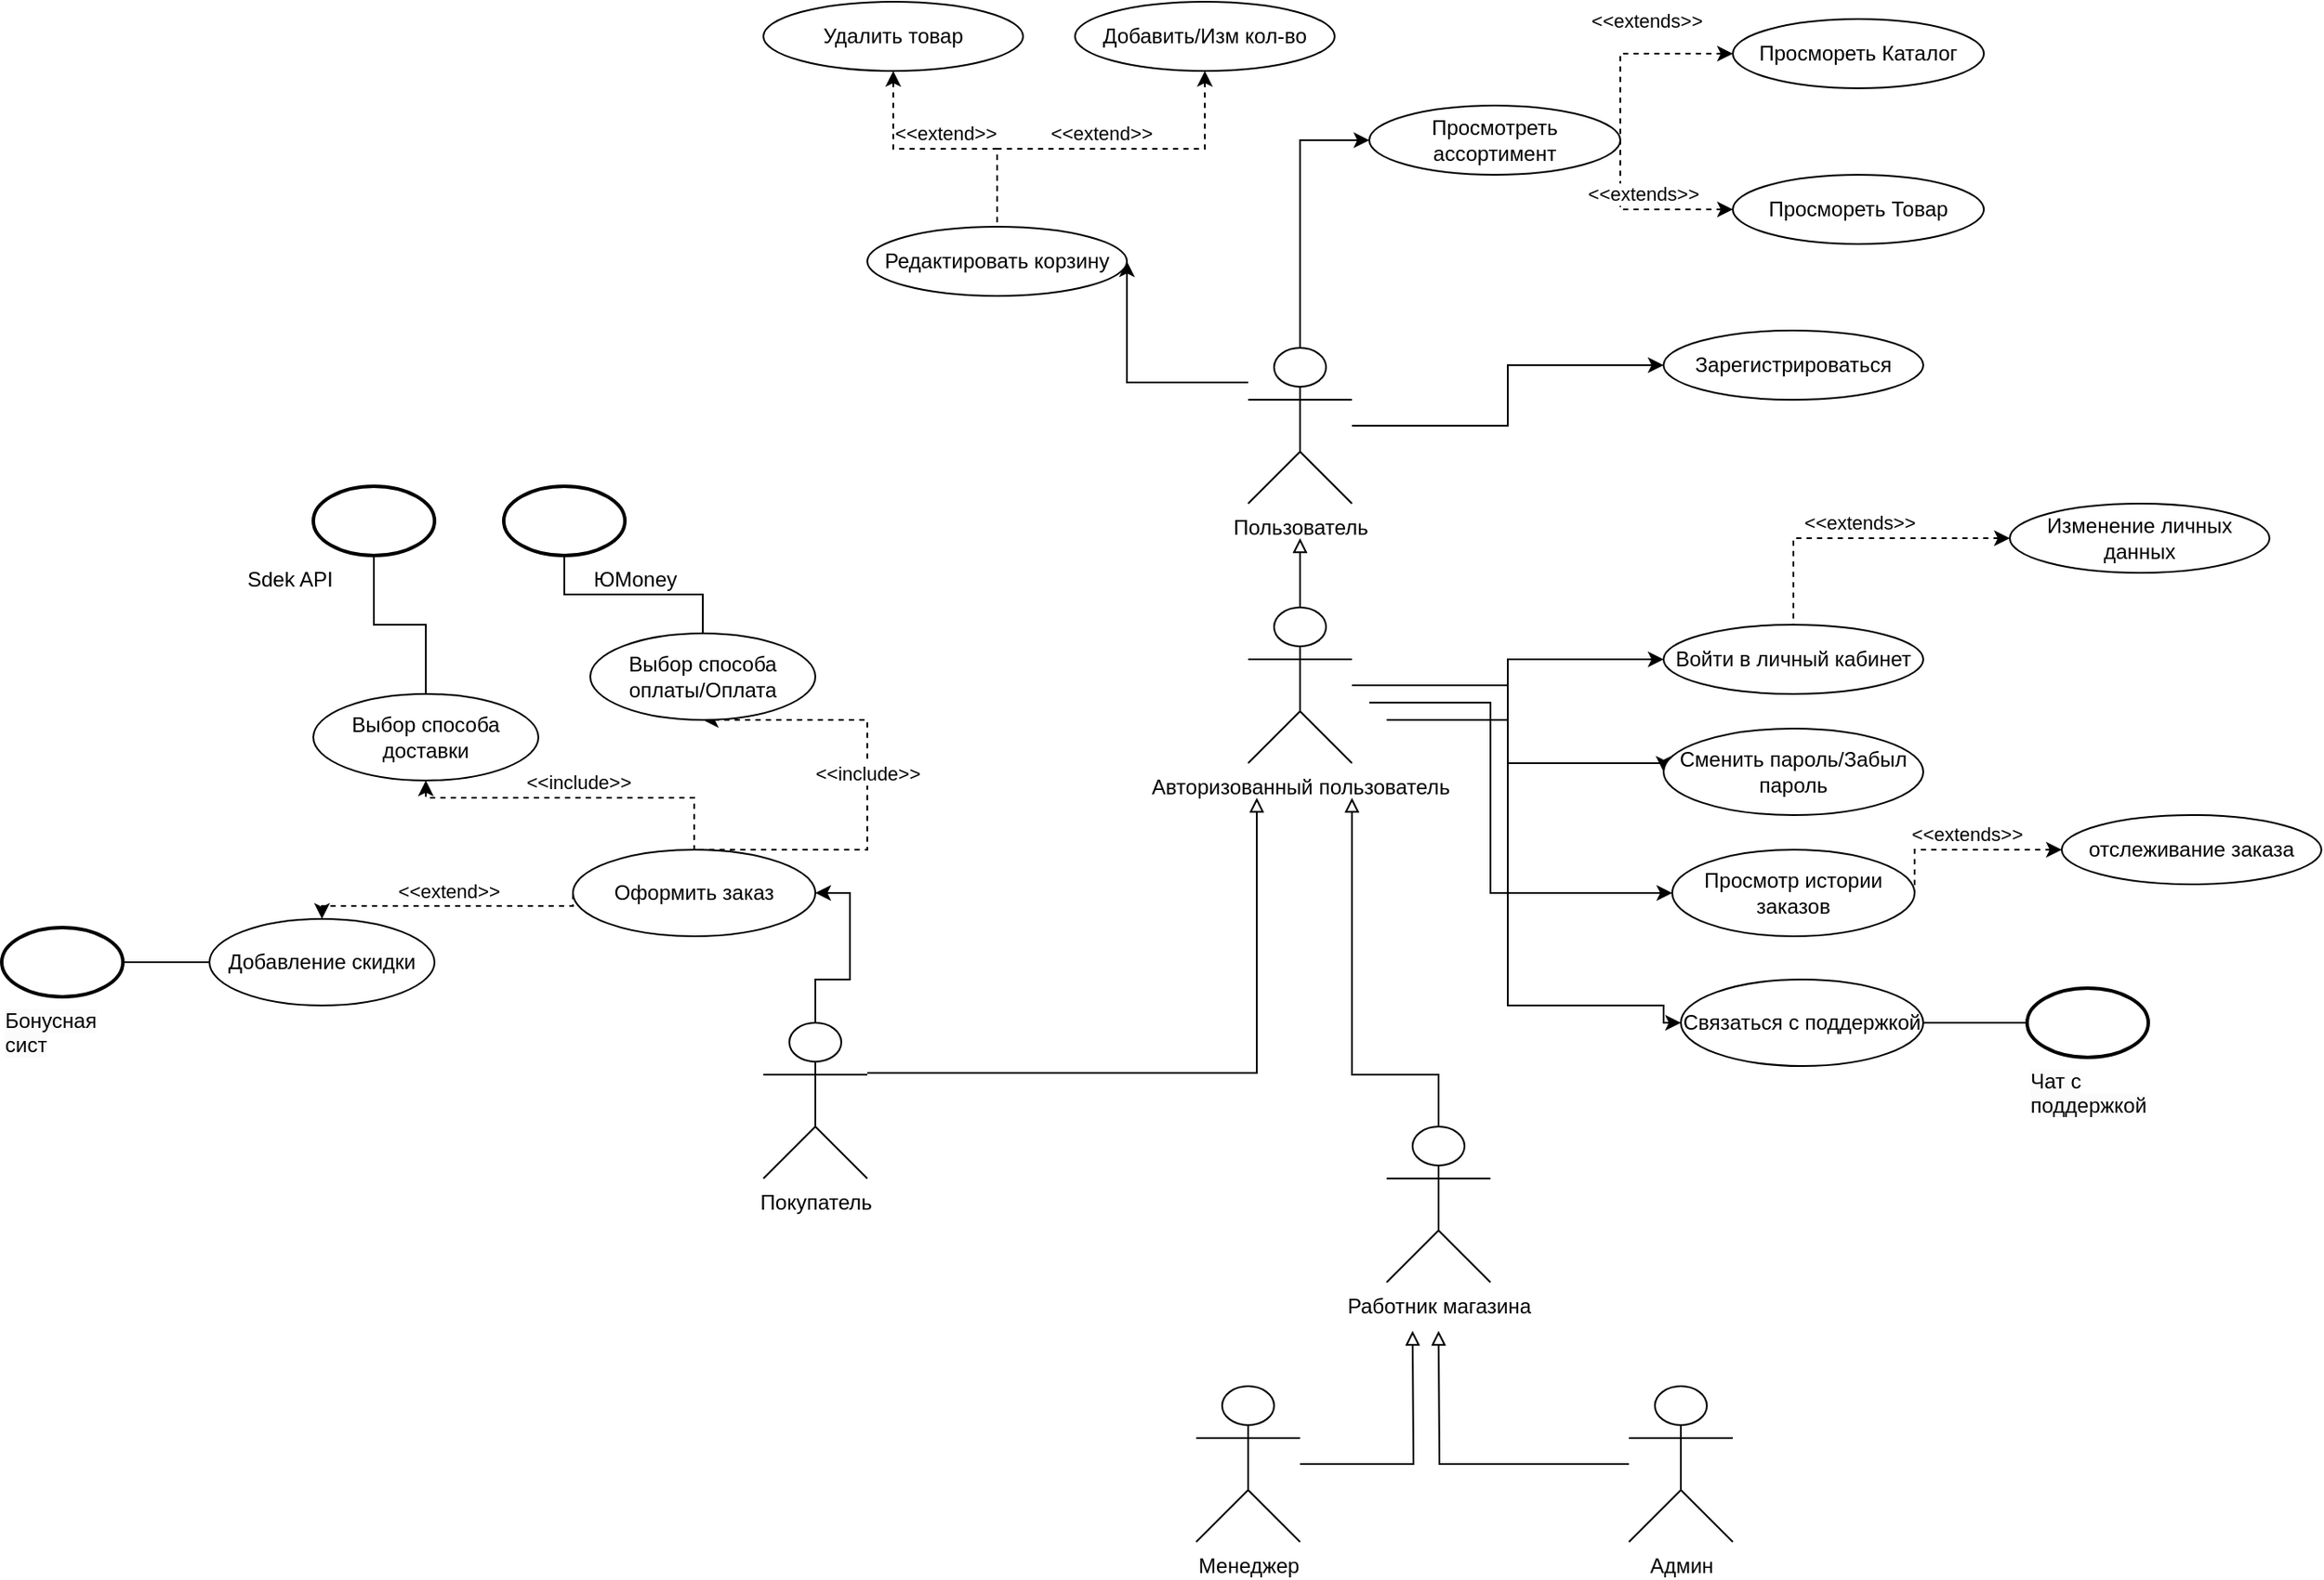 <mxfile version="21.2.3" type="github">
  <diagram name="Страница 1" id="U1xqJHUzydo6yp9vONbx">
    <mxGraphModel dx="1384" dy="1666" grid="1" gridSize="10" guides="1" tooltips="1" connect="1" arrows="1" fold="1" page="1" pageScale="1" pageWidth="827" pageHeight="1169" math="0" shadow="0">
      <root>
        <mxCell id="0" />
        <mxCell id="1" parent="0" />
        <mxCell id="ZCOLePGc4VJZHk0aJ3vH-22" style="edgeStyle=orthogonalEdgeStyle;rounded=0;orthogonalLoop=1;jettySize=auto;html=1;entryX=0;entryY=0.5;entryDx=0;entryDy=0;" edge="1" parent="1" source="ZCOLePGc4VJZHk0aJ3vH-1" target="ZCOLePGc4VJZHk0aJ3vH-21">
          <mxGeometry relative="1" as="geometry">
            <mxPoint x="710" y="110" as="targetPoint" />
            <Array as="points">
              <mxPoint x="550" y="55" />
              <mxPoint x="550" y="100" />
              <mxPoint x="640" y="100" />
            </Array>
          </mxGeometry>
        </mxCell>
        <mxCell id="ZCOLePGc4VJZHk0aJ3vH-23" style="edgeStyle=orthogonalEdgeStyle;rounded=0;orthogonalLoop=1;jettySize=auto;html=1;entryX=0;entryY=0.5;entryDx=0;entryDy=0;" edge="1" parent="1" source="ZCOLePGc4VJZHk0aJ3vH-1" target="ZCOLePGc4VJZHk0aJ3vH-16">
          <mxGeometry relative="1" as="geometry" />
        </mxCell>
        <mxCell id="ZCOLePGc4VJZHk0aJ3vH-28" style="edgeStyle=orthogonalEdgeStyle;rounded=0;orthogonalLoop=1;jettySize=auto;html=1;entryX=0;entryY=0.5;entryDx=0;entryDy=0;" edge="1" parent="1" source="ZCOLePGc4VJZHk0aJ3vH-30" target="ZCOLePGc4VJZHk0aJ3vH-67">
          <mxGeometry relative="1" as="geometry">
            <mxPoint x="530" y="30" as="targetPoint" />
          </mxGeometry>
        </mxCell>
        <mxCell id="ZCOLePGc4VJZHk0aJ3vH-1" value="Авторизованный пользователь" style="shape=umlActor;verticalLabelPosition=bottom;verticalAlign=top;html=1;outlineConnect=0;" vertex="1" parent="1">
          <mxGeometry x="400" y="10" width="60" height="90" as="geometry" />
        </mxCell>
        <mxCell id="ZCOLePGc4VJZHk0aJ3vH-9" style="edgeStyle=orthogonalEdgeStyle;rounded=0;orthogonalLoop=1;jettySize=auto;html=1;endArrow=block;endFill=0;" edge="1" parent="1" source="ZCOLePGc4VJZHk0aJ3vH-3">
          <mxGeometry relative="1" as="geometry">
            <mxPoint x="460" y="120" as="targetPoint" />
            <Array as="points">
              <mxPoint x="460" y="280" />
            </Array>
          </mxGeometry>
        </mxCell>
        <mxCell id="ZCOLePGc4VJZHk0aJ3vH-3" value="Работник магазина&lt;br&gt;" style="shape=umlActor;verticalLabelPosition=bottom;verticalAlign=top;html=1;outlineConnect=0;" vertex="1" parent="1">
          <mxGeometry x="480" y="310" width="60" height="90" as="geometry" />
        </mxCell>
        <mxCell id="ZCOLePGc4VJZHk0aJ3vH-8" style="edgeStyle=orthogonalEdgeStyle;rounded=0;orthogonalLoop=1;jettySize=auto;html=1;endArrow=block;endFill=0;" edge="1" parent="1" source="ZCOLePGc4VJZHk0aJ3vH-7">
          <mxGeometry relative="1" as="geometry">
            <mxPoint x="405" y="120" as="targetPoint" />
            <Array as="points">
              <mxPoint x="405" y="279" />
            </Array>
          </mxGeometry>
        </mxCell>
        <mxCell id="ZCOLePGc4VJZHk0aJ3vH-19" style="edgeStyle=orthogonalEdgeStyle;rounded=0;orthogonalLoop=1;jettySize=auto;html=1;entryX=1;entryY=0.5;entryDx=0;entryDy=0;" edge="1" parent="1" source="ZCOLePGc4VJZHk0aJ3vH-7" target="ZCOLePGc4VJZHk0aJ3vH-17">
          <mxGeometry relative="1" as="geometry" />
        </mxCell>
        <mxCell id="ZCOLePGc4VJZHk0aJ3vH-7" value="Покупатель&lt;br&gt;" style="shape=umlActor;verticalLabelPosition=bottom;verticalAlign=top;html=1;outlineConnect=0;" vertex="1" parent="1">
          <mxGeometry x="120" y="250" width="60" height="90" as="geometry" />
        </mxCell>
        <mxCell id="ZCOLePGc4VJZHk0aJ3vH-11" value="Менеджер" style="shape=umlActor;verticalLabelPosition=bottom;verticalAlign=top;html=1;outlineConnect=0;" vertex="1" parent="1">
          <mxGeometry x="370" y="460" width="60" height="90" as="geometry" />
        </mxCell>
        <mxCell id="ZCOLePGc4VJZHk0aJ3vH-12" value="Админ&lt;br&gt;" style="shape=umlActor;verticalLabelPosition=bottom;verticalAlign=top;html=1;outlineConnect=0;" vertex="1" parent="1">
          <mxGeometry x="620" y="460" width="60" height="90" as="geometry" />
        </mxCell>
        <mxCell id="ZCOLePGc4VJZHk0aJ3vH-13" style="edgeStyle=orthogonalEdgeStyle;rounded=0;orthogonalLoop=1;jettySize=auto;html=1;endArrow=block;endFill=0;" edge="1" parent="1" source="ZCOLePGc4VJZHk0aJ3vH-11">
          <mxGeometry relative="1" as="geometry">
            <mxPoint x="495" y="428" as="targetPoint" />
            <mxPoint x="490" y="379" as="sourcePoint" />
          </mxGeometry>
        </mxCell>
        <mxCell id="ZCOLePGc4VJZHk0aJ3vH-15" style="edgeStyle=orthogonalEdgeStyle;rounded=0;orthogonalLoop=1;jettySize=auto;html=1;endArrow=block;endFill=0;" edge="1" parent="1" source="ZCOLePGc4VJZHk0aJ3vH-12">
          <mxGeometry relative="1" as="geometry">
            <mxPoint x="510" y="428" as="targetPoint" />
            <mxPoint x="410" y="528" as="sourcePoint" />
          </mxGeometry>
        </mxCell>
        <mxCell id="ZCOLePGc4VJZHk0aJ3vH-16" value="Войти в личный кабинет" style="ellipse;whiteSpace=wrap;html=1;" vertex="1" parent="1">
          <mxGeometry x="640" y="20" width="150" height="40" as="geometry" />
        </mxCell>
        <mxCell id="ZCOLePGc4VJZHk0aJ3vH-17" value="Оформить заказ" style="ellipse;whiteSpace=wrap;html=1;" vertex="1" parent="1">
          <mxGeometry x="10" y="150" width="140" height="50" as="geometry" />
        </mxCell>
        <mxCell id="ZCOLePGc4VJZHk0aJ3vH-21" value="Сменить пароль/Забыл пароль" style="ellipse;whiteSpace=wrap;html=1;" vertex="1" parent="1">
          <mxGeometry x="640" y="80" width="150" height="50" as="geometry" />
        </mxCell>
        <mxCell id="ZCOLePGc4VJZHk0aJ3vH-29" value="Просмотреть ассортимент" style="ellipse;whiteSpace=wrap;html=1;" vertex="1" parent="1">
          <mxGeometry x="470" y="-280" width="145" height="40" as="geometry" />
        </mxCell>
        <mxCell id="ZCOLePGc4VJZHk0aJ3vH-35" style="edgeStyle=orthogonalEdgeStyle;rounded=0;orthogonalLoop=1;jettySize=auto;html=1;entryX=1;entryY=0.5;entryDx=0;entryDy=0;" edge="1" parent="1" source="ZCOLePGc4VJZHk0aJ3vH-30" target="ZCOLePGc4VJZHk0aJ3vH-33">
          <mxGeometry relative="1" as="geometry">
            <Array as="points">
              <mxPoint x="380" y="-120" />
              <mxPoint x="380" y="-120" />
            </Array>
          </mxGeometry>
        </mxCell>
        <mxCell id="ZCOLePGc4VJZHk0aJ3vH-36" style="edgeStyle=orthogonalEdgeStyle;rounded=0;orthogonalLoop=1;jettySize=auto;html=1;entryX=0;entryY=0.5;entryDx=0;entryDy=0;" edge="1" parent="1" source="ZCOLePGc4VJZHk0aJ3vH-30" target="ZCOLePGc4VJZHk0aJ3vH-29">
          <mxGeometry relative="1" as="geometry">
            <mxPoint x="420" y="-260" as="targetPoint" />
            <Array as="points">
              <mxPoint x="430" y="-260" />
            </Array>
          </mxGeometry>
        </mxCell>
        <mxCell id="ZCOLePGc4VJZHk0aJ3vH-30" value="Пользователь&lt;br&gt;" style="shape=umlActor;verticalLabelPosition=bottom;verticalAlign=top;html=1;outlineConnect=0;" vertex="1" parent="1">
          <mxGeometry x="400" y="-140" width="60" height="90" as="geometry" />
        </mxCell>
        <mxCell id="ZCOLePGc4VJZHk0aJ3vH-32" style="edgeStyle=orthogonalEdgeStyle;rounded=0;orthogonalLoop=1;jettySize=auto;html=1;endArrow=block;endFill=0;" edge="1" parent="1" source="ZCOLePGc4VJZHk0aJ3vH-1">
          <mxGeometry relative="1" as="geometry">
            <mxPoint x="380" y="289" as="sourcePoint" />
            <mxPoint x="430" y="-30" as="targetPoint" />
            <Array as="points" />
          </mxGeometry>
        </mxCell>
        <mxCell id="ZCOLePGc4VJZHk0aJ3vH-33" value="Редактировать корзину" style="ellipse;whiteSpace=wrap;html=1;" vertex="1" parent="1">
          <mxGeometry x="180" y="-210" width="150" height="40" as="geometry" />
        </mxCell>
        <mxCell id="ZCOLePGc4VJZHk0aJ3vH-43" value="&amp;lt;&amp;lt;extend&amp;gt;&amp;gt;" style="html=1;verticalAlign=bottom;endArrow=none;dashed=1;endSize=8;edgeStyle=elbowEdgeStyle;elbow=vertical;curved=0;rounded=0;startArrow=classic;startFill=1;endFill=0;entryX=0.5;entryY=0;entryDx=0;entryDy=0;exitX=0.5;exitY=1;exitDx=0;exitDy=0;" edge="1" parent="1" source="ZCOLePGc4VJZHk0aJ3vH-45" target="ZCOLePGc4VJZHk0aJ3vH-33">
          <mxGeometry relative="1" as="geometry">
            <mxPoint x="260" y="-260" as="sourcePoint" />
            <mxPoint x="200" y="-240" as="targetPoint" />
          </mxGeometry>
        </mxCell>
        <mxCell id="ZCOLePGc4VJZHk0aJ3vH-45" value="Добавить/Изм кол-во" style="ellipse;whiteSpace=wrap;html=1;" vertex="1" parent="1">
          <mxGeometry x="300" y="-340" width="150" height="40" as="geometry" />
        </mxCell>
        <mxCell id="ZCOLePGc4VJZHk0aJ3vH-46" value="Удалить товар" style="ellipse;whiteSpace=wrap;html=1;" vertex="1" parent="1">
          <mxGeometry x="120" y="-340" width="150" height="40" as="geometry" />
        </mxCell>
        <mxCell id="ZCOLePGc4VJZHk0aJ3vH-47" value="&amp;lt;&amp;lt;extend&amp;gt;&amp;gt;" style="html=1;verticalAlign=bottom;endArrow=none;dashed=1;endSize=8;edgeStyle=elbowEdgeStyle;elbow=vertical;curved=0;rounded=0;startArrow=classic;startFill=1;endFill=0;entryX=0.5;entryY=0;entryDx=0;entryDy=0;exitX=0.5;exitY=1;exitDx=0;exitDy=0;" edge="1" parent="1" source="ZCOLePGc4VJZHk0aJ3vH-46" target="ZCOLePGc4VJZHk0aJ3vH-33">
          <mxGeometry relative="1" as="geometry">
            <mxPoint x="375" y="-240" as="sourcePoint" />
            <mxPoint x="270" y="-165" as="targetPoint" />
          </mxGeometry>
        </mxCell>
        <mxCell id="ZCOLePGc4VJZHk0aJ3vH-52" value="Просмореть Каталог" style="ellipse;whiteSpace=wrap;html=1;" vertex="1" parent="1">
          <mxGeometry x="680" y="-330" width="145" height="40" as="geometry" />
        </mxCell>
        <mxCell id="ZCOLePGc4VJZHk0aJ3vH-53" value="Просмореть Товар" style="ellipse;whiteSpace=wrap;html=1;" vertex="1" parent="1">
          <mxGeometry x="680" y="-240" width="145" height="40" as="geometry" />
        </mxCell>
        <mxCell id="ZCOLePGc4VJZHk0aJ3vH-55" value="&amp;lt;&amp;lt;extends&amp;gt;&amp;gt;" style="html=1;verticalAlign=bottom;endArrow=none;dashed=1;endSize=8;edgeStyle=elbowEdgeStyle;elbow=vertical;curved=0;rounded=0;startArrow=classic;startFill=1;endFill=0;entryX=1;entryY=0.5;entryDx=0;entryDy=0;exitX=0;exitY=0.5;exitDx=0;exitDy=0;" edge="1" parent="1" source="ZCOLePGc4VJZHk0aJ3vH-52" target="ZCOLePGc4VJZHk0aJ3vH-29">
          <mxGeometry x="-0.13" y="-10" relative="1" as="geometry">
            <mxPoint x="285" y="-180" as="sourcePoint" />
            <mxPoint x="175" y="-130" as="targetPoint" />
            <Array as="points">
              <mxPoint x="560" y="-310" />
              <mxPoint x="560" y="-330" />
            </Array>
            <mxPoint as="offset" />
          </mxGeometry>
        </mxCell>
        <mxCell id="ZCOLePGc4VJZHk0aJ3vH-56" value="&amp;lt;&amp;lt;extends&amp;gt;&amp;gt;" style="html=1;verticalAlign=bottom;endArrow=none;dashed=1;endSize=8;edgeStyle=elbowEdgeStyle;elbow=vertical;curved=0;rounded=0;startArrow=classic;startFill=1;endFill=0;entryX=1;entryY=0.5;entryDx=0;entryDy=0;exitX=0;exitY=0.5;exitDx=0;exitDy=0;" edge="1" parent="1" source="ZCOLePGc4VJZHk0aJ3vH-53" target="ZCOLePGc4VJZHk0aJ3vH-29">
          <mxGeometry x="-0.003" relative="1" as="geometry">
            <mxPoint x="728" y="-340" as="sourcePoint" />
            <mxPoint x="553" y="-270" as="targetPoint" />
            <Array as="points">
              <mxPoint x="650" y="-220" />
            </Array>
            <mxPoint as="offset" />
          </mxGeometry>
        </mxCell>
        <mxCell id="ZCOLePGc4VJZHk0aJ3vH-57" value="&amp;lt;&amp;lt;include&amp;gt;&amp;gt;" style="html=1;verticalAlign=bottom;endArrow=none;dashed=1;endSize=8;edgeStyle=elbowEdgeStyle;elbow=vertical;curved=0;rounded=0;startArrow=classic;startFill=1;endFill=0;entryX=0.5;entryY=0;entryDx=0;entryDy=0;exitX=0.5;exitY=1;exitDx=0;exitDy=0;" edge="1" parent="1" source="ZCOLePGc4VJZHk0aJ3vH-58" target="ZCOLePGc4VJZHk0aJ3vH-17">
          <mxGeometry relative="1" as="geometry">
            <mxPoint x="200" y="70" as="sourcePoint" />
            <mxPoint x="132.5" y="40" as="targetPoint" />
            <Array as="points">
              <mxPoint x="180" y="90" />
            </Array>
            <mxPoint as="offset" />
          </mxGeometry>
        </mxCell>
        <mxCell id="ZCOLePGc4VJZHk0aJ3vH-58" value="Выбор способа оплаты/Оплата" style="ellipse;whiteSpace=wrap;html=1;" vertex="1" parent="1">
          <mxGeometry x="20" y="25" width="130" height="50" as="geometry" />
        </mxCell>
        <mxCell id="ZCOLePGc4VJZHk0aJ3vH-59" value="&amp;lt;&amp;lt;include&amp;gt;&amp;gt;" style="html=1;verticalAlign=bottom;endArrow=none;dashed=1;endSize=8;edgeStyle=elbowEdgeStyle;elbow=vertical;curved=0;rounded=0;startArrow=classic;startFill=1;endFill=0;entryX=0.5;entryY=0;entryDx=0;entryDy=0;exitX=0.5;exitY=1;exitDx=0;exitDy=0;" edge="1" parent="1" source="ZCOLePGc4VJZHk0aJ3vH-60" target="ZCOLePGc4VJZHk0aJ3vH-17">
          <mxGeometry relative="1" as="geometry">
            <mxPoint x="70" y="75" as="sourcePoint" />
            <mxPoint x="210" y="150" as="targetPoint" />
            <Array as="points">
              <mxPoint x="120" y="120" />
              <mxPoint x="130" y="110" />
            </Array>
            <mxPoint as="offset" />
          </mxGeometry>
        </mxCell>
        <mxCell id="ZCOLePGc4VJZHk0aJ3vH-60" value="Выбор способа доставки" style="ellipse;whiteSpace=wrap;html=1;" vertex="1" parent="1">
          <mxGeometry x="-140" y="60" width="130" height="50" as="geometry" />
        </mxCell>
        <mxCell id="ZCOLePGc4VJZHk0aJ3vH-76" style="edgeStyle=orthogonalEdgeStyle;rounded=0;orthogonalLoop=1;jettySize=auto;html=1;entryX=1;entryY=0.5;entryDx=0;entryDy=0;entryPerimeter=0;endArrow=none;endFill=0;" edge="1" parent="1" source="ZCOLePGc4VJZHk0aJ3vH-64" target="ZCOLePGc4VJZHk0aJ3vH-72">
          <mxGeometry relative="1" as="geometry" />
        </mxCell>
        <mxCell id="ZCOLePGc4VJZHk0aJ3vH-64" value="Добавление скидки" style="ellipse;whiteSpace=wrap;html=1;" vertex="1" parent="1">
          <mxGeometry x="-200" y="190" width="130" height="50" as="geometry" />
        </mxCell>
        <mxCell id="ZCOLePGc4VJZHk0aJ3vH-65" value="&amp;lt;&amp;lt;extend&amp;gt;&amp;gt;" style="html=1;verticalAlign=bottom;endArrow=none;dashed=1;endSize=8;edgeStyle=elbowEdgeStyle;elbow=vertical;curved=0;rounded=0;startArrow=classic;startFill=1;endFill=0;entryX=0;entryY=0.5;entryDx=0;entryDy=0;exitX=0.5;exitY=0;exitDx=0;exitDy=0;" edge="1" parent="1" source="ZCOLePGc4VJZHk0aJ3vH-64" target="ZCOLePGc4VJZHk0aJ3vH-17">
          <mxGeometry x="0.004" relative="1" as="geometry">
            <mxPoint x="115" y="-230" as="sourcePoint" />
            <mxPoint x="175" y="-140" as="targetPoint" />
            <mxPoint as="offset" />
          </mxGeometry>
        </mxCell>
        <mxCell id="ZCOLePGc4VJZHk0aJ3vH-67" value="Зарегистрироваться" style="ellipse;whiteSpace=wrap;html=1;" vertex="1" parent="1">
          <mxGeometry x="640" y="-150" width="150" height="40" as="geometry" />
        </mxCell>
        <mxCell id="ZCOLePGc4VJZHk0aJ3vH-72" value="" style="strokeWidth=2;html=1;shape=mxgraph.flowchart.start_2;whiteSpace=wrap;" vertex="1" parent="1">
          <mxGeometry x="-320" y="195" width="70" height="40" as="geometry" />
        </mxCell>
        <mxCell id="ZCOLePGc4VJZHk0aJ3vH-73" value="&lt;meta charset=&quot;utf-8&quot;&gt;&lt;span style=&quot;color: rgb(0, 0, 0); font-family: Helvetica; font-size: 12px; font-style: normal; font-variant-ligatures: normal; font-variant-caps: normal; font-weight: 400; letter-spacing: normal; orphans: 2; text-align: center; text-indent: 0px; text-transform: none; widows: 2; word-spacing: 0px; -webkit-text-stroke-width: 0px; background-color: rgb(251, 251, 251); text-decoration-thickness: initial; text-decoration-style: initial; text-decoration-color: initial; float: none; display: inline !important;&quot;&gt;Бонусная сист&lt;/span&gt;" style="text;whiteSpace=wrap;html=1;" vertex="1" parent="1">
          <mxGeometry x="-320" y="235" width="60" height="40" as="geometry" />
        </mxCell>
        <mxCell id="ZCOLePGc4VJZHk0aJ3vH-79" value="" style="strokeWidth=2;html=1;shape=mxgraph.flowchart.start_2;whiteSpace=wrap;" vertex="1" parent="1">
          <mxGeometry x="-140" y="-60" width="70" height="40" as="geometry" />
        </mxCell>
        <mxCell id="ZCOLePGc4VJZHk0aJ3vH-80" style="edgeStyle=orthogonalEdgeStyle;rounded=0;orthogonalLoop=1;jettySize=auto;html=1;entryX=0.5;entryY=1;entryDx=0;entryDy=0;entryPerimeter=0;endArrow=none;endFill=0;exitX=0.5;exitY=0;exitDx=0;exitDy=0;" edge="1" parent="1" source="ZCOLePGc4VJZHk0aJ3vH-60" target="ZCOLePGc4VJZHk0aJ3vH-79">
          <mxGeometry relative="1" as="geometry">
            <mxPoint x="-70" y="215" as="sourcePoint" />
            <mxPoint x="-150" y="215" as="targetPoint" />
          </mxGeometry>
        </mxCell>
        <mxCell id="ZCOLePGc4VJZHk0aJ3vH-81" value="&lt;div style=&quot;text-align: center;&quot;&gt;Sdek API&lt;/div&gt;" style="text;whiteSpace=wrap;html=1;" vertex="1" parent="1">
          <mxGeometry x="-180" y="-20" width="60" height="40" as="geometry" />
        </mxCell>
        <mxCell id="ZCOLePGc4VJZHk0aJ3vH-82" value="" style="strokeWidth=2;html=1;shape=mxgraph.flowchart.start_2;whiteSpace=wrap;" vertex="1" parent="1">
          <mxGeometry x="-30" y="-60" width="70" height="40" as="geometry" />
        </mxCell>
        <mxCell id="ZCOLePGc4VJZHk0aJ3vH-83" style="edgeStyle=orthogonalEdgeStyle;rounded=0;orthogonalLoop=1;jettySize=auto;html=1;entryX=0.5;entryY=1;entryDx=0;entryDy=0;entryPerimeter=0;endArrow=none;endFill=0;exitX=0.5;exitY=0;exitDx=0;exitDy=0;" edge="1" parent="1" source="ZCOLePGc4VJZHk0aJ3vH-58" target="ZCOLePGc4VJZHk0aJ3vH-82">
          <mxGeometry relative="1" as="geometry">
            <mxPoint x="55" y="60" as="sourcePoint" />
            <mxPoint x="25" y="-20" as="targetPoint" />
          </mxGeometry>
        </mxCell>
        <mxCell id="ZCOLePGc4VJZHk0aJ3vH-84" value="&lt;div style=&quot;text-align: center;&quot;&gt;ЮMoney&lt;/div&gt;" style="text;whiteSpace=wrap;html=1;" vertex="1" parent="1">
          <mxGeometry x="20" y="-20" width="60" height="40" as="geometry" />
        </mxCell>
        <mxCell id="ZCOLePGc4VJZHk0aJ3vH-85" value="Изменение личных данных" style="ellipse;whiteSpace=wrap;html=1;" vertex="1" parent="1">
          <mxGeometry x="840" y="-50" width="150" height="40" as="geometry" />
        </mxCell>
        <mxCell id="ZCOLePGc4VJZHk0aJ3vH-86" value="&amp;lt;&amp;lt;extends&amp;gt;&amp;gt;" style="html=1;verticalAlign=bottom;endArrow=none;dashed=1;endSize=8;edgeStyle=elbowEdgeStyle;elbow=vertical;curved=0;rounded=0;startArrow=classic;startFill=1;endFill=0;entryX=0.5;entryY=0;entryDx=0;entryDy=0;exitX=0;exitY=0.5;exitDx=0;exitDy=0;" edge="1" parent="1" source="ZCOLePGc4VJZHk0aJ3vH-85" target="ZCOLePGc4VJZHk0aJ3vH-16">
          <mxGeometry x="-0.003" relative="1" as="geometry">
            <mxPoint x="690" y="-210" as="sourcePoint" />
            <mxPoint x="625" y="-250" as="targetPoint" />
            <Array as="points">
              <mxPoint x="770" y="-30" />
            </Array>
            <mxPoint as="offset" />
          </mxGeometry>
        </mxCell>
        <mxCell id="ZCOLePGc4VJZHk0aJ3vH-87" value="Просмотр истории заказов" style="ellipse;whiteSpace=wrap;html=1;" vertex="1" parent="1">
          <mxGeometry x="645" y="150" width="140" height="50" as="geometry" />
        </mxCell>
        <mxCell id="ZCOLePGc4VJZHk0aJ3vH-88" value="отслеживание заказа" style="ellipse;whiteSpace=wrap;html=1;" vertex="1" parent="1">
          <mxGeometry x="870" y="130" width="150" height="40" as="geometry" />
        </mxCell>
        <mxCell id="ZCOLePGc4VJZHk0aJ3vH-89" style="edgeStyle=orthogonalEdgeStyle;rounded=0;orthogonalLoop=1;jettySize=auto;html=1;entryX=0;entryY=0.5;entryDx=0;entryDy=0;" edge="1" parent="1" target="ZCOLePGc4VJZHk0aJ3vH-87">
          <mxGeometry relative="1" as="geometry">
            <mxPoint x="650" y="115" as="targetPoint" />
            <mxPoint x="470" y="65" as="sourcePoint" />
            <Array as="points">
              <mxPoint x="540" y="65" />
              <mxPoint x="540" y="175" />
            </Array>
          </mxGeometry>
        </mxCell>
        <mxCell id="ZCOLePGc4VJZHk0aJ3vH-90" value="&amp;lt;&amp;lt;extends&amp;gt;&amp;gt;" style="html=1;verticalAlign=bottom;endArrow=none;dashed=1;endSize=8;edgeStyle=elbowEdgeStyle;elbow=vertical;curved=0;rounded=0;startArrow=classic;startFill=1;endFill=0;entryX=1;entryY=0.5;entryDx=0;entryDy=0;exitX=0;exitY=0.5;exitDx=0;exitDy=0;" edge="1" parent="1" source="ZCOLePGc4VJZHk0aJ3vH-88" target="ZCOLePGc4VJZHk0aJ3vH-87">
          <mxGeometry x="-0.003" relative="1" as="geometry">
            <mxPoint x="850" y="-20" as="sourcePoint" />
            <mxPoint x="725" y="30" as="targetPoint" />
            <Array as="points">
              <mxPoint x="820" y="150" />
            </Array>
            <mxPoint as="offset" />
          </mxGeometry>
        </mxCell>
        <mxCell id="ZCOLePGc4VJZHk0aJ3vH-100" value="" style="edgeStyle=orthogonalEdgeStyle;rounded=0;orthogonalLoop=1;jettySize=auto;html=1;entryX=0;entryY=0.5;entryDx=0;entryDy=0;entryPerimeter=0;endArrow=none;endFill=0;" edge="1" parent="1" source="ZCOLePGc4VJZHk0aJ3vH-92" target="ZCOLePGc4VJZHk0aJ3vH-98">
          <mxGeometry relative="1" as="geometry" />
        </mxCell>
        <mxCell id="ZCOLePGc4VJZHk0aJ3vH-92" value="Связаться с поддержкой" style="ellipse;whiteSpace=wrap;html=1;" vertex="1" parent="1">
          <mxGeometry x="650" y="225" width="140" height="50" as="geometry" />
        </mxCell>
        <mxCell id="ZCOLePGc4VJZHk0aJ3vH-93" style="edgeStyle=orthogonalEdgeStyle;rounded=0;orthogonalLoop=1;jettySize=auto;html=1;entryX=0;entryY=0.5;entryDx=0;entryDy=0;" edge="1" parent="1" target="ZCOLePGc4VJZHk0aJ3vH-92">
          <mxGeometry relative="1" as="geometry">
            <mxPoint x="655" y="185" as="targetPoint" />
            <mxPoint x="480" y="75" as="sourcePoint" />
            <Array as="points">
              <mxPoint x="550" y="75" />
              <mxPoint x="550" y="240" />
              <mxPoint x="640" y="240" />
            </Array>
          </mxGeometry>
        </mxCell>
        <mxCell id="ZCOLePGc4VJZHk0aJ3vH-98" value="" style="strokeWidth=2;html=1;shape=mxgraph.flowchart.start_2;whiteSpace=wrap;" vertex="1" parent="1">
          <mxGeometry x="850" y="230" width="70" height="40" as="geometry" />
        </mxCell>
        <mxCell id="ZCOLePGc4VJZHk0aJ3vH-99" value="&lt;span style=&quot;color: rgb(0, 0, 0); font-family: Helvetica; font-size: 12px; font-style: normal; font-variant-ligatures: normal; font-variant-caps: normal; font-weight: 400; letter-spacing: normal; orphans: 2; text-align: center; text-indent: 0px; text-transform: none; widows: 2; word-spacing: 0px; -webkit-text-stroke-width: 0px; background-color: rgb(251, 251, 251); text-decoration-thickness: initial; text-decoration-style: initial; text-decoration-color: initial; float: none; display: inline !important;&quot;&gt;Чат с поддержкой&lt;/span&gt;" style="text;whiteSpace=wrap;html=1;" vertex="1" parent="1">
          <mxGeometry x="850" y="270" width="60" height="40" as="geometry" />
        </mxCell>
      </root>
    </mxGraphModel>
  </diagram>
</mxfile>

